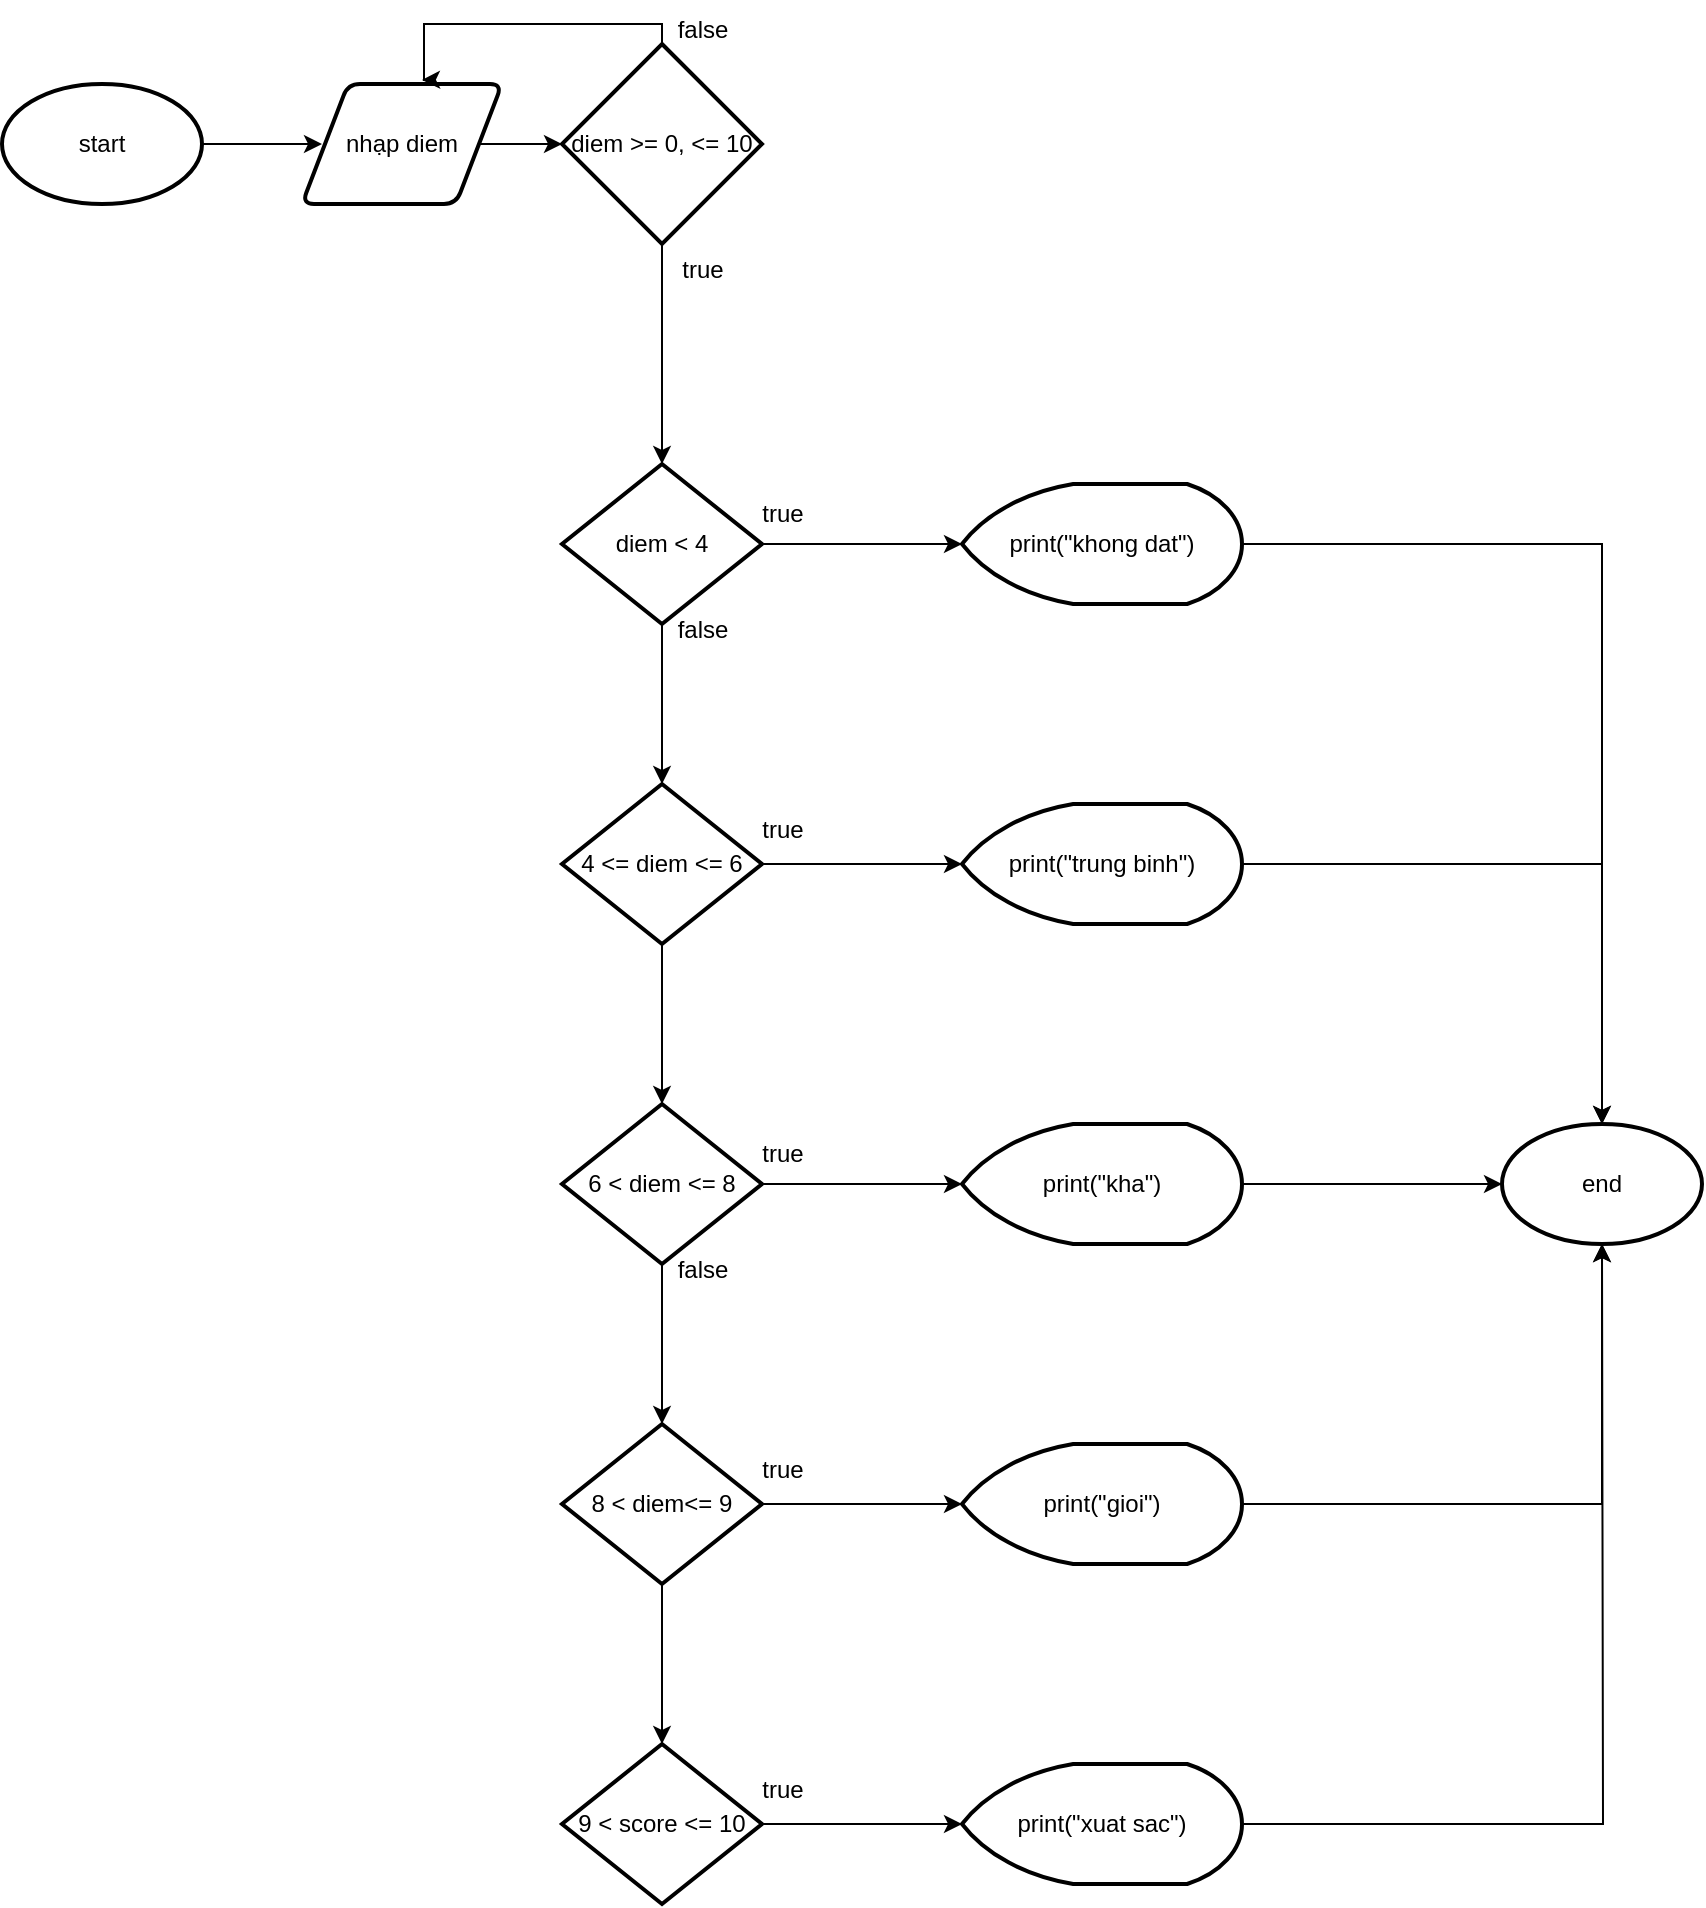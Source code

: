 <mxfile version="25.0.3">
  <diagram name="Page-1" id="dzia1vYXMcG_DlW_U9r2">
    <mxGraphModel dx="1900" dy="557" grid="1" gridSize="10" guides="1" tooltips="1" connect="1" arrows="1" fold="1" page="1" pageScale="1" pageWidth="850" pageHeight="1100" math="0" shadow="0">
      <root>
        <mxCell id="0" />
        <mxCell id="1" parent="0" />
        <mxCell id="tdPHGfamxgi9wGMqNdiy-2" style="edgeStyle=orthogonalEdgeStyle;rounded=0;orthogonalLoop=1;jettySize=auto;html=1;" parent="1" source="tdPHGfamxgi9wGMqNdiy-1" edge="1">
          <mxGeometry relative="1" as="geometry">
            <mxPoint x="160" y="400" as="targetPoint" />
          </mxGeometry>
        </mxCell>
        <mxCell id="tdPHGfamxgi9wGMqNdiy-1" value="start" style="strokeWidth=2;html=1;shape=mxgraph.flowchart.start_1;whiteSpace=wrap;" parent="1" vertex="1">
          <mxGeometry y="370" width="100" height="60" as="geometry" />
        </mxCell>
        <mxCell id="tdPHGfamxgi9wGMqNdiy-4" style="edgeStyle=orthogonalEdgeStyle;rounded=0;orthogonalLoop=1;jettySize=auto;html=1;" parent="1" source="tdPHGfamxgi9wGMqNdiy-3" edge="1">
          <mxGeometry relative="1" as="geometry">
            <mxPoint x="280" y="400" as="targetPoint" />
          </mxGeometry>
        </mxCell>
        <mxCell id="tdPHGfamxgi9wGMqNdiy-3" value="nhạp diem" style="shape=parallelogram;html=1;strokeWidth=2;perimeter=parallelogramPerimeter;whiteSpace=wrap;rounded=1;arcSize=12;size=0.23;" parent="1" vertex="1">
          <mxGeometry x="150" y="370" width="100" height="60" as="geometry" />
        </mxCell>
        <mxCell id="tdPHGfamxgi9wGMqNdiy-12" style="edgeStyle=orthogonalEdgeStyle;rounded=0;orthogonalLoop=1;jettySize=auto;html=1;entryX=0.6;entryY=-0.033;entryDx=0;entryDy=0;entryPerimeter=0;" parent="1" source="tdPHGfamxgi9wGMqNdiy-5" target="tdPHGfamxgi9wGMqNdiy-3" edge="1">
          <mxGeometry relative="1" as="geometry">
            <mxPoint x="210" y="320" as="targetPoint" />
            <Array as="points">
              <mxPoint x="330" y="340" />
              <mxPoint x="211" y="340" />
            </Array>
          </mxGeometry>
        </mxCell>
        <mxCell id="tdPHGfamxgi9wGMqNdiy-14" style="edgeStyle=orthogonalEdgeStyle;rounded=0;orthogonalLoop=1;jettySize=auto;html=1;" parent="1" source="tdPHGfamxgi9wGMqNdiy-5" edge="1">
          <mxGeometry relative="1" as="geometry">
            <mxPoint x="330" y="560" as="targetPoint" />
          </mxGeometry>
        </mxCell>
        <mxCell id="tdPHGfamxgi9wGMqNdiy-5" value="diem &amp;gt;= 0, &amp;lt;= 10" style="strokeWidth=2;html=1;shape=mxgraph.flowchart.decision;whiteSpace=wrap;" parent="1" vertex="1">
          <mxGeometry x="280" y="350" width="100" height="100" as="geometry" />
        </mxCell>
        <mxCell id="tdPHGfamxgi9wGMqNdiy-13" value="false" style="text;html=1;align=center;verticalAlign=middle;resizable=0;points=[];autosize=1;strokeColor=none;fillColor=none;" parent="1" vertex="1">
          <mxGeometry x="325" y="328" width="50" height="30" as="geometry" />
        </mxCell>
        <mxCell id="tdPHGfamxgi9wGMqNdiy-15" value="true" style="text;html=1;align=center;verticalAlign=middle;resizable=0;points=[];autosize=1;strokeColor=none;fillColor=none;" parent="1" vertex="1">
          <mxGeometry x="330" y="448" width="40" height="30" as="geometry" />
        </mxCell>
        <mxCell id="tdPHGfamxgi9wGMqNdiy-17" style="edgeStyle=orthogonalEdgeStyle;rounded=0;orthogonalLoop=1;jettySize=auto;html=1;" parent="1" source="tdPHGfamxgi9wGMqNdiy-16" edge="1">
          <mxGeometry relative="1" as="geometry">
            <mxPoint x="480" y="600" as="targetPoint" />
            <Array as="points">
              <mxPoint x="480" y="600" />
            </Array>
          </mxGeometry>
        </mxCell>
        <mxCell id="tdPHGfamxgi9wGMqNdiy-16" value="diem &amp;lt; 4" style="strokeWidth=2;html=1;shape=mxgraph.flowchart.decision;whiteSpace=wrap;" parent="1" vertex="1">
          <mxGeometry x="280" y="560" width="100" height="80" as="geometry" />
        </mxCell>
        <mxCell id="tdPHGfamxgi9wGMqNdiy-18" style="edgeStyle=orthogonalEdgeStyle;rounded=0;orthogonalLoop=1;jettySize=auto;html=1;exitX=0.5;exitY=1;exitDx=0;exitDy=0;exitPerimeter=0;" parent="1" source="tdPHGfamxgi9wGMqNdiy-16" target="tdPHGfamxgi9wGMqNdiy-16" edge="1">
          <mxGeometry relative="1" as="geometry" />
        </mxCell>
        <mxCell id="tdPHGfamxgi9wGMqNdiy-23" style="edgeStyle=orthogonalEdgeStyle;rounded=0;orthogonalLoop=1;jettySize=auto;html=1;" parent="1" source="tdPHGfamxgi9wGMqNdiy-19" edge="1">
          <mxGeometry relative="1" as="geometry">
            <mxPoint x="480" y="760" as="targetPoint" />
          </mxGeometry>
        </mxCell>
        <mxCell id="tdPHGfamxgi9wGMqNdiy-19" value="4 &amp;lt;= diem &amp;lt;= 6" style="strokeWidth=2;html=1;shape=mxgraph.flowchart.decision;whiteSpace=wrap;" parent="1" vertex="1">
          <mxGeometry x="280" y="720" width="100" height="80" as="geometry" />
        </mxCell>
        <mxCell id="tdPHGfamxgi9wGMqNdiy-20" value="true" style="text;html=1;align=center;verticalAlign=middle;resizable=0;points=[];autosize=1;strokeColor=none;fillColor=none;" parent="1" vertex="1">
          <mxGeometry x="370" y="570" width="40" height="30" as="geometry" />
        </mxCell>
        <mxCell id="tdPHGfamxgi9wGMqNdiy-21" value="false" style="text;html=1;align=center;verticalAlign=middle;resizable=0;points=[];autosize=1;strokeColor=none;fillColor=none;" parent="1" vertex="1">
          <mxGeometry x="325" y="628" width="50" height="30" as="geometry" />
        </mxCell>
        <mxCell id="tdPHGfamxgi9wGMqNdiy-22" style="edgeStyle=orthogonalEdgeStyle;rounded=0;orthogonalLoop=1;jettySize=auto;html=1;entryX=0.5;entryY=0;entryDx=0;entryDy=0;entryPerimeter=0;" parent="1" source="tdPHGfamxgi9wGMqNdiy-16" target="tdPHGfamxgi9wGMqNdiy-19" edge="1">
          <mxGeometry relative="1" as="geometry" />
        </mxCell>
        <mxCell id="tdPHGfamxgi9wGMqNdiy-24" value="true" style="text;html=1;align=center;verticalAlign=middle;resizable=0;points=[];autosize=1;strokeColor=none;fillColor=none;" parent="1" vertex="1">
          <mxGeometry x="370" y="728" width="40" height="30" as="geometry" />
        </mxCell>
        <mxCell id="tdPHGfamxgi9wGMqNdiy-25" style="edgeStyle=orthogonalEdgeStyle;rounded=0;orthogonalLoop=1;jettySize=auto;html=1;" parent="1" source="tdPHGfamxgi9wGMqNdiy-26" edge="1">
          <mxGeometry relative="1" as="geometry">
            <mxPoint x="480" y="920" as="targetPoint" />
            <Array as="points">
              <mxPoint x="480" y="920" />
            </Array>
          </mxGeometry>
        </mxCell>
        <mxCell id="tdPHGfamxgi9wGMqNdiy-26" value="6 &amp;lt; diem &amp;lt;= 8" style="strokeWidth=2;html=1;shape=mxgraph.flowchart.decision;whiteSpace=wrap;" parent="1" vertex="1">
          <mxGeometry x="280" y="880" width="100" height="80" as="geometry" />
        </mxCell>
        <mxCell id="tdPHGfamxgi9wGMqNdiy-27" style="edgeStyle=orthogonalEdgeStyle;rounded=0;orthogonalLoop=1;jettySize=auto;html=1;exitX=0.5;exitY=1;exitDx=0;exitDy=0;exitPerimeter=0;" parent="1" source="tdPHGfamxgi9wGMqNdiy-26" target="tdPHGfamxgi9wGMqNdiy-26" edge="1">
          <mxGeometry relative="1" as="geometry" />
        </mxCell>
        <mxCell id="tdPHGfamxgi9wGMqNdiy-28" style="edgeStyle=orthogonalEdgeStyle;rounded=0;orthogonalLoop=1;jettySize=auto;html=1;" parent="1" source="tdPHGfamxgi9wGMqNdiy-29" edge="1">
          <mxGeometry relative="1" as="geometry">
            <mxPoint x="480" y="1080" as="targetPoint" />
          </mxGeometry>
        </mxCell>
        <mxCell id="tdPHGfamxgi9wGMqNdiy-29" value="8 &amp;lt; diem&amp;lt;= 9" style="strokeWidth=2;html=1;shape=mxgraph.flowchart.decision;whiteSpace=wrap;" parent="1" vertex="1">
          <mxGeometry x="280" y="1040" width="100" height="80" as="geometry" />
        </mxCell>
        <mxCell id="tdPHGfamxgi9wGMqNdiy-30" value="true" style="text;html=1;align=center;verticalAlign=middle;resizable=0;points=[];autosize=1;strokeColor=none;fillColor=none;" parent="1" vertex="1">
          <mxGeometry x="370" y="890" width="40" height="30" as="geometry" />
        </mxCell>
        <mxCell id="tdPHGfamxgi9wGMqNdiy-31" value="false" style="text;html=1;align=center;verticalAlign=middle;resizable=0;points=[];autosize=1;strokeColor=none;fillColor=none;" parent="1" vertex="1">
          <mxGeometry x="325" y="948" width="50" height="30" as="geometry" />
        </mxCell>
        <mxCell id="tdPHGfamxgi9wGMqNdiy-32" style="edgeStyle=orthogonalEdgeStyle;rounded=0;orthogonalLoop=1;jettySize=auto;html=1;entryX=0.5;entryY=0;entryDx=0;entryDy=0;entryPerimeter=0;" parent="1" source="tdPHGfamxgi9wGMqNdiy-26" target="tdPHGfamxgi9wGMqNdiy-29" edge="1">
          <mxGeometry relative="1" as="geometry" />
        </mxCell>
        <mxCell id="tdPHGfamxgi9wGMqNdiy-33" value="true" style="text;html=1;align=center;verticalAlign=middle;resizable=0;points=[];autosize=1;strokeColor=none;fillColor=none;" parent="1" vertex="1">
          <mxGeometry x="370" y="1048" width="40" height="30" as="geometry" />
        </mxCell>
        <mxCell id="tdPHGfamxgi9wGMqNdiy-34" style="edgeStyle=orthogonalEdgeStyle;rounded=0;orthogonalLoop=1;jettySize=auto;html=1;entryX=0.5;entryY=0;entryDx=0;entryDy=0;entryPerimeter=0;" parent="1" source="tdPHGfamxgi9wGMqNdiy-19" target="tdPHGfamxgi9wGMqNdiy-26" edge="1">
          <mxGeometry relative="1" as="geometry" />
        </mxCell>
        <mxCell id="tdPHGfamxgi9wGMqNdiy-35" style="edgeStyle=orthogonalEdgeStyle;rounded=0;orthogonalLoop=1;jettySize=auto;html=1;" parent="1" source="tdPHGfamxgi9wGMqNdiy-36" edge="1">
          <mxGeometry relative="1" as="geometry">
            <mxPoint x="480" y="1240" as="targetPoint" />
          </mxGeometry>
        </mxCell>
        <mxCell id="tdPHGfamxgi9wGMqNdiy-36" value="9 &amp;lt; score &amp;lt;= 10" style="strokeWidth=2;html=1;shape=mxgraph.flowchart.decision;whiteSpace=wrap;" parent="1" vertex="1">
          <mxGeometry x="280" y="1200" width="100" height="80" as="geometry" />
        </mxCell>
        <mxCell id="tdPHGfamxgi9wGMqNdiy-37" value="true" style="text;html=1;align=center;verticalAlign=middle;resizable=0;points=[];autosize=1;strokeColor=none;fillColor=none;" parent="1" vertex="1">
          <mxGeometry x="370" y="1208" width="40" height="30" as="geometry" />
        </mxCell>
        <mxCell id="tdPHGfamxgi9wGMqNdiy-38" style="edgeStyle=orthogonalEdgeStyle;rounded=0;orthogonalLoop=1;jettySize=auto;html=1;entryX=0.5;entryY=0;entryDx=0;entryDy=0;entryPerimeter=0;" parent="1" source="tdPHGfamxgi9wGMqNdiy-29" target="tdPHGfamxgi9wGMqNdiy-36" edge="1">
          <mxGeometry relative="1" as="geometry" />
        </mxCell>
        <mxCell id="tdPHGfamxgi9wGMqNdiy-45" style="edgeStyle=orthogonalEdgeStyle;rounded=0;orthogonalLoop=1;jettySize=auto;html=1;entryX=0.5;entryY=0;entryDx=0;entryDy=0;entryPerimeter=0;" parent="1" source="tdPHGfamxgi9wGMqNdiy-39" target="tdPHGfamxgi9wGMqNdiy-44" edge="1">
          <mxGeometry relative="1" as="geometry">
            <mxPoint x="800" y="600" as="targetPoint" />
          </mxGeometry>
        </mxCell>
        <mxCell id="tdPHGfamxgi9wGMqNdiy-39" value="print(&quot;khong dat&quot;)" style="strokeWidth=2;html=1;shape=mxgraph.flowchart.display;whiteSpace=wrap;" parent="1" vertex="1">
          <mxGeometry x="480" y="570" width="140" height="60" as="geometry" />
        </mxCell>
        <mxCell id="tdPHGfamxgi9wGMqNdiy-46" style="edgeStyle=orthogonalEdgeStyle;rounded=0;orthogonalLoop=1;jettySize=auto;html=1;entryX=0.5;entryY=0;entryDx=0;entryDy=0;entryPerimeter=0;" parent="1" source="tdPHGfamxgi9wGMqNdiy-40" target="tdPHGfamxgi9wGMqNdiy-44" edge="1">
          <mxGeometry relative="1" as="geometry">
            <mxPoint x="800" y="760" as="targetPoint" />
          </mxGeometry>
        </mxCell>
        <mxCell id="tdPHGfamxgi9wGMqNdiy-40" value="print(&quot;trung binh&quot;)" style="strokeWidth=2;html=1;shape=mxgraph.flowchart.display;whiteSpace=wrap;" parent="1" vertex="1">
          <mxGeometry x="480" y="730" width="140" height="60" as="geometry" />
        </mxCell>
        <mxCell id="tdPHGfamxgi9wGMqNdiy-41" value="print(&quot;kha&quot;)" style="strokeWidth=2;html=1;shape=mxgraph.flowchart.display;whiteSpace=wrap;" parent="1" vertex="1">
          <mxGeometry x="480" y="890" width="140" height="60" as="geometry" />
        </mxCell>
        <mxCell id="tdPHGfamxgi9wGMqNdiy-42" value="print(&quot;gioi&quot;)" style="strokeWidth=2;html=1;shape=mxgraph.flowchart.display;whiteSpace=wrap;" parent="1" vertex="1">
          <mxGeometry x="480" y="1050" width="140" height="60" as="geometry" />
        </mxCell>
        <mxCell id="tdPHGfamxgi9wGMqNdiy-49" style="edgeStyle=orthogonalEdgeStyle;rounded=0;orthogonalLoop=1;jettySize=auto;html=1;" parent="1" source="tdPHGfamxgi9wGMqNdiy-43" edge="1">
          <mxGeometry relative="1" as="geometry">
            <mxPoint x="800" y="950" as="targetPoint" />
          </mxGeometry>
        </mxCell>
        <mxCell id="tdPHGfamxgi9wGMqNdiy-43" value="print(&quot;xuat sac&quot;)" style="strokeWidth=2;html=1;shape=mxgraph.flowchart.display;whiteSpace=wrap;" parent="1" vertex="1">
          <mxGeometry x="480" y="1210" width="140" height="60" as="geometry" />
        </mxCell>
        <mxCell id="tdPHGfamxgi9wGMqNdiy-44" value="end" style="strokeWidth=2;html=1;shape=mxgraph.flowchart.start_1;whiteSpace=wrap;" parent="1" vertex="1">
          <mxGeometry x="750" y="890" width="100" height="60" as="geometry" />
        </mxCell>
        <mxCell id="tdPHGfamxgi9wGMqNdiy-47" style="edgeStyle=orthogonalEdgeStyle;rounded=0;orthogonalLoop=1;jettySize=auto;html=1;entryX=0;entryY=0.5;entryDx=0;entryDy=0;entryPerimeter=0;" parent="1" source="tdPHGfamxgi9wGMqNdiy-41" target="tdPHGfamxgi9wGMqNdiy-44" edge="1">
          <mxGeometry relative="1" as="geometry" />
        </mxCell>
        <mxCell id="tdPHGfamxgi9wGMqNdiy-48" style="edgeStyle=orthogonalEdgeStyle;rounded=0;orthogonalLoop=1;jettySize=auto;html=1;entryX=0.5;entryY=1;entryDx=0;entryDy=0;entryPerimeter=0;" parent="1" source="tdPHGfamxgi9wGMqNdiy-42" target="tdPHGfamxgi9wGMqNdiy-44" edge="1">
          <mxGeometry relative="1" as="geometry" />
        </mxCell>
      </root>
    </mxGraphModel>
  </diagram>
</mxfile>
